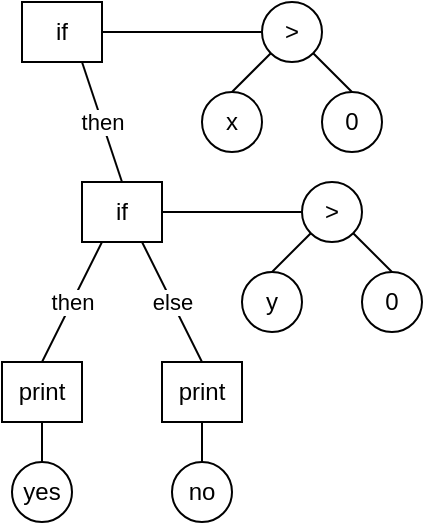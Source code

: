 <mxfile version="21.8.1" type="device">
  <diagram name="Page-1" id="rbdHE1he6LX0hzNV3uZw">
    <mxGraphModel dx="937" dy="486" grid="1" gridSize="10" guides="1" tooltips="1" connect="1" arrows="1" fold="1" page="1" pageScale="1" pageWidth="600" pageHeight="200" math="0" shadow="0">
      <root>
        <mxCell id="0" />
        <mxCell id="1" parent="0" />
        <mxCell id="XIaGNsurALQvLSqwmIOl-1" value="if" style="rounded=0;whiteSpace=wrap;html=1;" vertex="1" parent="1">
          <mxGeometry x="40" y="40" width="40" height="30" as="geometry" />
        </mxCell>
        <mxCell id="XIaGNsurALQvLSqwmIOl-2" value="&amp;gt;" style="ellipse;whiteSpace=wrap;html=1;aspect=fixed;" vertex="1" parent="1">
          <mxGeometry x="160" y="40" width="30" height="30" as="geometry" />
        </mxCell>
        <mxCell id="XIaGNsurALQvLSqwmIOl-3" value="x" style="ellipse;whiteSpace=wrap;html=1;aspect=fixed;" vertex="1" parent="1">
          <mxGeometry x="130" y="85" width="30" height="30" as="geometry" />
        </mxCell>
        <mxCell id="XIaGNsurALQvLSqwmIOl-4" value="0" style="ellipse;whiteSpace=wrap;html=1;aspect=fixed;" vertex="1" parent="1">
          <mxGeometry x="190" y="85" width="30" height="30" as="geometry" />
        </mxCell>
        <mxCell id="XIaGNsurALQvLSqwmIOl-8" value="" style="endArrow=none;html=1;rounded=0;entryX=0;entryY=0.5;entryDx=0;entryDy=0;exitX=1;exitY=0.5;exitDx=0;exitDy=0;" edge="1" parent="1" source="XIaGNsurALQvLSqwmIOl-1" target="XIaGNsurALQvLSqwmIOl-2">
          <mxGeometry width="50" height="50" relative="1" as="geometry">
            <mxPoint x="50" y="160" as="sourcePoint" />
            <mxPoint x="100" y="110" as="targetPoint" />
          </mxGeometry>
        </mxCell>
        <mxCell id="XIaGNsurALQvLSqwmIOl-9" value="" style="endArrow=none;html=1;rounded=0;entryX=1;entryY=1;entryDx=0;entryDy=0;exitX=0.5;exitY=0;exitDx=0;exitDy=0;" edge="1" parent="1" source="XIaGNsurALQvLSqwmIOl-4" target="XIaGNsurALQvLSqwmIOl-2">
          <mxGeometry width="50" height="50" relative="1" as="geometry">
            <mxPoint x="60" y="170" as="sourcePoint" />
            <mxPoint x="110" y="120" as="targetPoint" />
          </mxGeometry>
        </mxCell>
        <mxCell id="XIaGNsurALQvLSqwmIOl-10" value="" style="endArrow=none;html=1;rounded=0;entryX=0;entryY=1;entryDx=0;entryDy=0;exitX=0.5;exitY=0;exitDx=0;exitDy=0;" edge="1" parent="1" source="XIaGNsurALQvLSqwmIOl-3" target="XIaGNsurALQvLSqwmIOl-2">
          <mxGeometry width="50" height="50" relative="1" as="geometry">
            <mxPoint x="70" y="180" as="sourcePoint" />
            <mxPoint x="120" y="130" as="targetPoint" />
          </mxGeometry>
        </mxCell>
        <mxCell id="XIaGNsurALQvLSqwmIOl-11" value="if" style="rounded=0;whiteSpace=wrap;html=1;" vertex="1" parent="1">
          <mxGeometry x="70" y="130" width="40" height="30" as="geometry" />
        </mxCell>
        <mxCell id="XIaGNsurALQvLSqwmIOl-12" value="then" style="endArrow=none;html=1;rounded=0;entryX=0.75;entryY=1;entryDx=0;entryDy=0;exitX=0.5;exitY=0;exitDx=0;exitDy=0;" edge="1" parent="1" source="XIaGNsurALQvLSqwmIOl-11" target="XIaGNsurALQvLSqwmIOl-1">
          <mxGeometry width="50" height="50" relative="1" as="geometry">
            <mxPoint x="-20" y="160" as="sourcePoint" />
            <mxPoint x="30" y="110" as="targetPoint" />
          </mxGeometry>
        </mxCell>
        <mxCell id="XIaGNsurALQvLSqwmIOl-14" value="&amp;gt;" style="ellipse;whiteSpace=wrap;html=1;aspect=fixed;" vertex="1" parent="1">
          <mxGeometry x="180" y="130" width="30" height="30" as="geometry" />
        </mxCell>
        <mxCell id="XIaGNsurALQvLSqwmIOl-15" value="y" style="ellipse;whiteSpace=wrap;html=1;aspect=fixed;" vertex="1" parent="1">
          <mxGeometry x="150" y="175" width="30" height="30" as="geometry" />
        </mxCell>
        <mxCell id="XIaGNsurALQvLSqwmIOl-16" value="0" style="ellipse;whiteSpace=wrap;html=1;aspect=fixed;" vertex="1" parent="1">
          <mxGeometry x="210" y="175" width="30" height="30" as="geometry" />
        </mxCell>
        <mxCell id="XIaGNsurALQvLSqwmIOl-17" value="" style="endArrow=none;html=1;rounded=0;entryX=1;entryY=1;entryDx=0;entryDy=0;exitX=0.5;exitY=0;exitDx=0;exitDy=0;" edge="1" parent="1" source="XIaGNsurALQvLSqwmIOl-16" target="XIaGNsurALQvLSqwmIOl-14">
          <mxGeometry width="50" height="50" relative="1" as="geometry">
            <mxPoint x="80" y="260" as="sourcePoint" />
            <mxPoint x="130" y="210" as="targetPoint" />
          </mxGeometry>
        </mxCell>
        <mxCell id="XIaGNsurALQvLSqwmIOl-18" value="" style="endArrow=none;html=1;rounded=0;entryX=0;entryY=1;entryDx=0;entryDy=0;exitX=0.5;exitY=0;exitDx=0;exitDy=0;" edge="1" parent="1" source="XIaGNsurALQvLSqwmIOl-15" target="XIaGNsurALQvLSqwmIOl-14">
          <mxGeometry width="50" height="50" relative="1" as="geometry">
            <mxPoint x="90" y="270" as="sourcePoint" />
            <mxPoint x="140" y="220" as="targetPoint" />
          </mxGeometry>
        </mxCell>
        <mxCell id="XIaGNsurALQvLSqwmIOl-19" value="" style="endArrow=none;html=1;rounded=0;entryX=0;entryY=0.5;entryDx=0;entryDy=0;exitX=1;exitY=0.5;exitDx=0;exitDy=0;" edge="1" parent="1" source="XIaGNsurALQvLSqwmIOl-11" target="XIaGNsurALQvLSqwmIOl-14">
          <mxGeometry width="50" height="50" relative="1" as="geometry">
            <mxPoint x="90" y="65" as="sourcePoint" />
            <mxPoint x="170" y="65" as="targetPoint" />
          </mxGeometry>
        </mxCell>
        <mxCell id="XIaGNsurALQvLSqwmIOl-20" value="print" style="rounded=0;whiteSpace=wrap;html=1;" vertex="1" parent="1">
          <mxGeometry x="110" y="220" width="40" height="30" as="geometry" />
        </mxCell>
        <mxCell id="XIaGNsurALQvLSqwmIOl-21" value="print" style="rounded=0;whiteSpace=wrap;html=1;" vertex="1" parent="1">
          <mxGeometry x="30" y="220" width="40" height="30" as="geometry" />
        </mxCell>
        <mxCell id="XIaGNsurALQvLSqwmIOl-23" value="then" style="endArrow=none;html=1;rounded=0;entryX=0.25;entryY=1;entryDx=0;entryDy=0;exitX=0.5;exitY=0;exitDx=0;exitDy=0;" edge="1" parent="1" source="XIaGNsurALQvLSqwmIOl-21" target="XIaGNsurALQvLSqwmIOl-11">
          <mxGeometry width="50" height="50" relative="1" as="geometry">
            <mxPoint x="270" y="200" as="sourcePoint" />
            <mxPoint x="320" y="150" as="targetPoint" />
          </mxGeometry>
        </mxCell>
        <mxCell id="XIaGNsurALQvLSqwmIOl-24" value="else" style="endArrow=none;html=1;rounded=0;entryX=0.75;entryY=1;entryDx=0;entryDy=0;exitX=0.5;exitY=0;exitDx=0;exitDy=0;" edge="1" parent="1" source="XIaGNsurALQvLSqwmIOl-20" target="XIaGNsurALQvLSqwmIOl-11">
          <mxGeometry width="50" height="50" relative="1" as="geometry">
            <mxPoint x="60" y="230" as="sourcePoint" />
            <mxPoint x="90" y="170" as="targetPoint" />
          </mxGeometry>
        </mxCell>
        <mxCell id="XIaGNsurALQvLSqwmIOl-25" value="yes" style="ellipse;whiteSpace=wrap;html=1;aspect=fixed;" vertex="1" parent="1">
          <mxGeometry x="35" y="270" width="30" height="30" as="geometry" />
        </mxCell>
        <mxCell id="XIaGNsurALQvLSqwmIOl-26" value="no" style="ellipse;whiteSpace=wrap;html=1;aspect=fixed;" vertex="1" parent="1">
          <mxGeometry x="115" y="270" width="30" height="30" as="geometry" />
        </mxCell>
        <mxCell id="XIaGNsurALQvLSqwmIOl-27" value="" style="endArrow=none;html=1;rounded=0;entryX=0.5;entryY=1;entryDx=0;entryDy=0;" edge="1" parent="1" source="XIaGNsurALQvLSqwmIOl-25" target="XIaGNsurALQvLSqwmIOl-21">
          <mxGeometry width="50" height="50" relative="1" as="geometry">
            <mxPoint x="140" y="230" as="sourcePoint" />
            <mxPoint x="110" y="170" as="targetPoint" />
          </mxGeometry>
        </mxCell>
        <mxCell id="XIaGNsurALQvLSqwmIOl-28" value="" style="endArrow=none;html=1;rounded=0;entryX=0.5;entryY=1;entryDx=0;entryDy=0;exitX=0.5;exitY=0;exitDx=0;exitDy=0;" edge="1" parent="1" source="XIaGNsurALQvLSqwmIOl-26" target="XIaGNsurALQvLSqwmIOl-20">
          <mxGeometry width="50" height="50" relative="1" as="geometry">
            <mxPoint x="60" y="280" as="sourcePoint" />
            <mxPoint x="60" y="260" as="targetPoint" />
          </mxGeometry>
        </mxCell>
      </root>
    </mxGraphModel>
  </diagram>
</mxfile>
